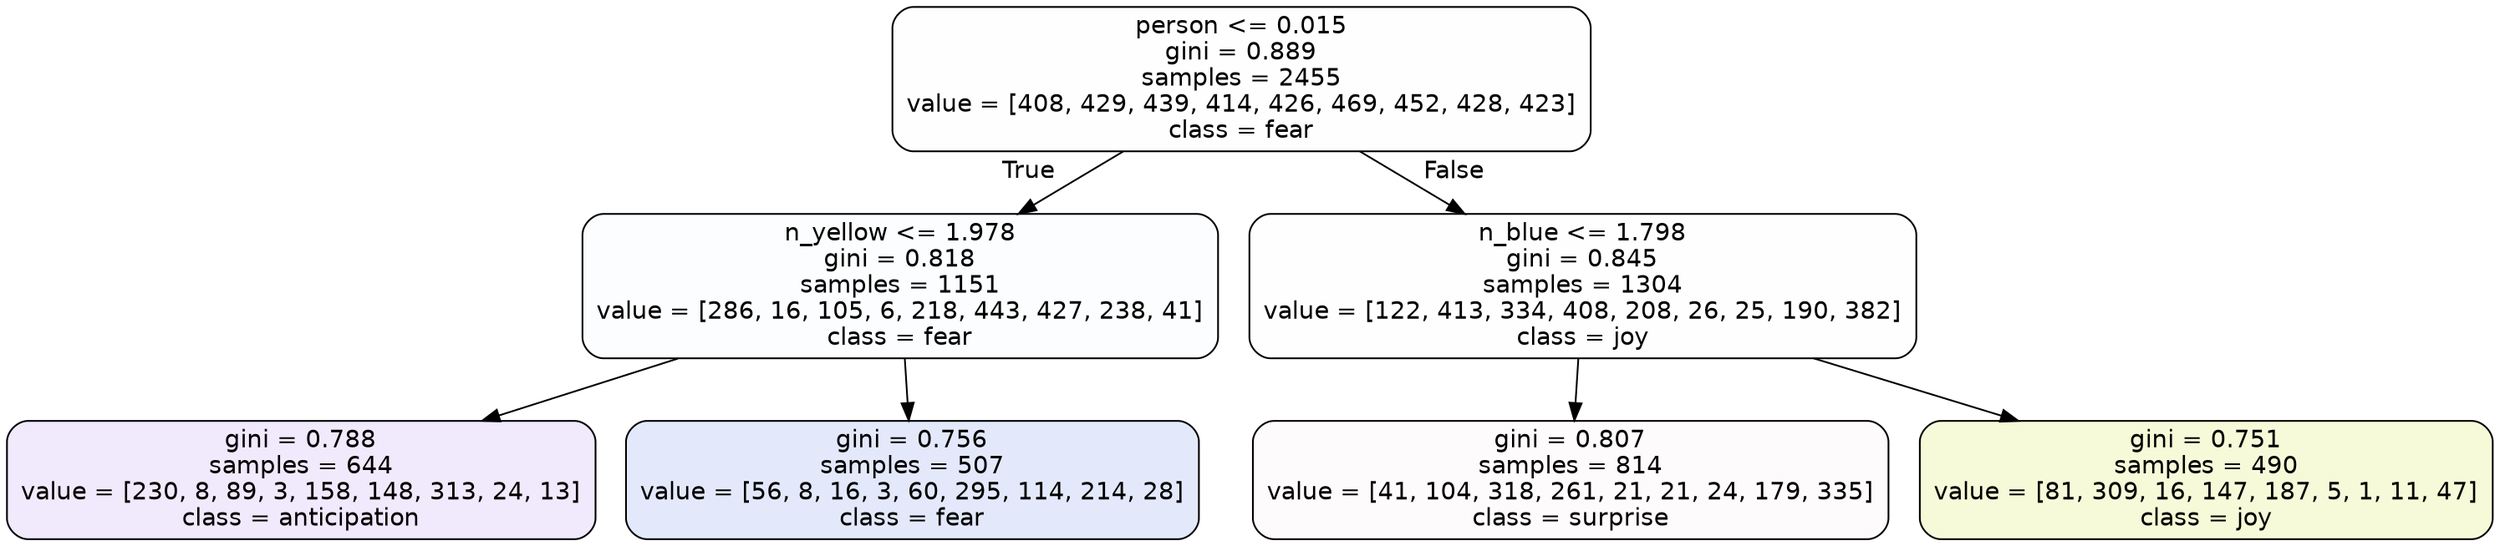 digraph Tree {
node [shape=box, style="filled, rounded", color="black", fontname=helvetica] ;
edge [fontname=helvetica] ;
0 [label="person <= 0.015\ngini = 0.889\nsamples = 2455\nvalue = [408, 429, 439, 414, 426, 469, 452, 428, 423]\nclass = fear", fillcolor="#3964e501"] ;
1 [label="n_yellow <= 1.978\ngini = 0.818\nsamples = 1151\nvalue = [286, 16, 105, 6, 218, 443, 427, 238, 41]\nclass = fear", fillcolor="#3964e503"] ;
0 -> 1 [labeldistance=2.5, labelangle=45, headlabel="True"] ;
2 [label="gini = 0.788\nsamples = 644\nvalue = [230, 8, 89, 3, 158, 148, 313, 24, 13]\nclass = anticipation", fillcolor="#8139e51c"] ;
1 -> 2 ;
3 [label="gini = 0.756\nsamples = 507\nvalue = [56, 8, 16, 3, 60, 295, 114, 214, 28]\nclass = fear", fillcolor="#3964e524"] ;
1 -> 3 ;
4 [label="n_blue <= 1.798\ngini = 0.845\nsamples = 1304\nvalue = [122, 413, 334, 408, 208, 26, 25, 190, 382]\nclass = joy", fillcolor="#d7e53901"] ;
0 -> 4 [labeldistance=2.5, labelangle=-45, headlabel="False"] ;
5 [label="gini = 0.807\nsamples = 814\nvalue = [41, 104, 318, 261, 21, 21, 24, 179, 335]\nclass = surprise", fillcolor="#e5396404"] ;
4 -> 5 ;
6 [label="gini = 0.751\nsamples = 490\nvalue = [81, 309, 16, 147, 187, 5, 1, 11, 47]\nclass = joy", fillcolor="#d7e53932"] ;
4 -> 6 ;
}
